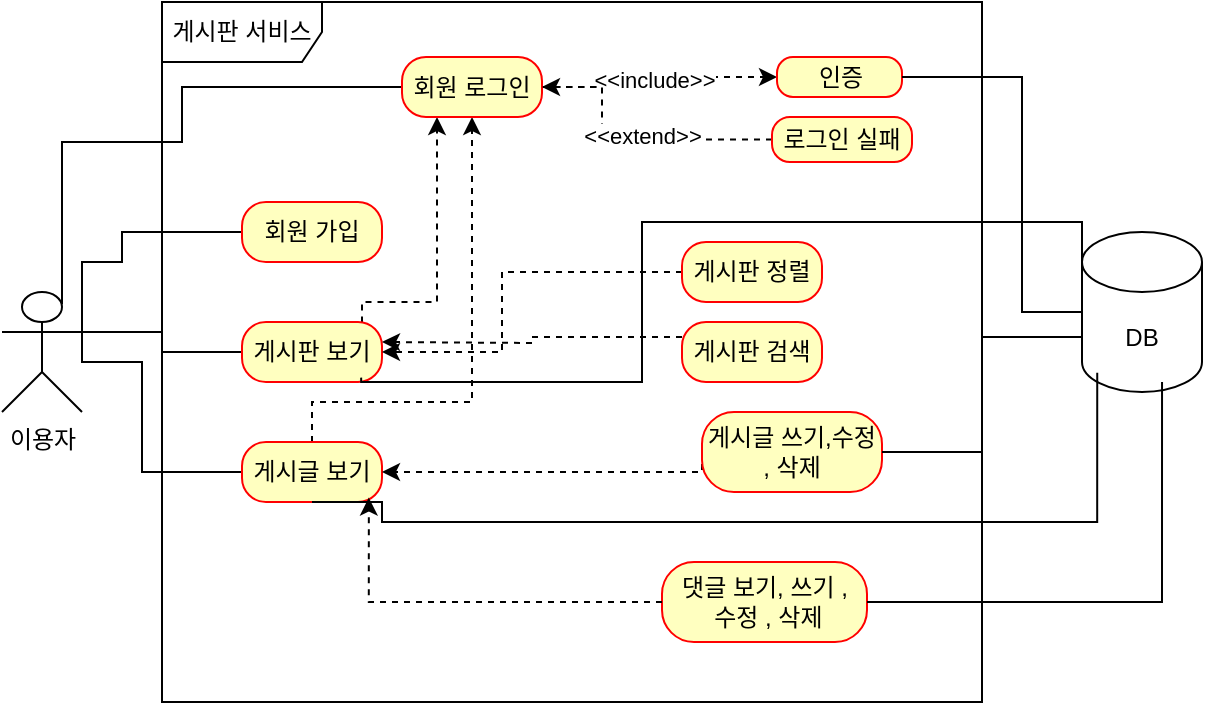 <mxfile version="27.1.1">
  <diagram name="페이지-1" id="dcy9qVcZz-aWITaqnOav">
    <mxGraphModel dx="930" dy="621" grid="1" gridSize="10" guides="1" tooltips="1" connect="1" arrows="1" fold="1" page="1" pageScale="1" pageWidth="827" pageHeight="1169" math="0" shadow="0">
      <root>
        <mxCell id="0" />
        <mxCell id="1" parent="0" />
        <mxCell id="1StAMrtWlvSxKoBdo9CY-22" style="edgeStyle=orthogonalEdgeStyle;rounded=0;orthogonalLoop=1;jettySize=auto;html=1;exitX=0.75;exitY=0.1;exitDx=0;exitDy=0;exitPerimeter=0;entryX=0;entryY=0.5;entryDx=0;entryDy=0;endArrow=none;startFill=0;" edge="1" parent="1" source="1StAMrtWlvSxKoBdo9CY-1" target="1StAMrtWlvSxKoBdo9CY-12">
          <mxGeometry relative="1" as="geometry">
            <Array as="points">
              <mxPoint x="90" y="150" />
              <mxPoint x="150" y="150" />
              <mxPoint x="150" y="123" />
            </Array>
          </mxGeometry>
        </mxCell>
        <mxCell id="1StAMrtWlvSxKoBdo9CY-23" style="edgeStyle=orthogonalEdgeStyle;rounded=0;orthogonalLoop=1;jettySize=auto;html=1;exitX=1;exitY=0.333;exitDx=0;exitDy=0;exitPerimeter=0;entryX=0;entryY=0.5;entryDx=0;entryDy=0;endArrow=none;startFill=0;" edge="1" parent="1" source="1StAMrtWlvSxKoBdo9CY-1" target="1StAMrtWlvSxKoBdo9CY-8">
          <mxGeometry relative="1" as="geometry">
            <Array as="points">
              <mxPoint x="100" y="210" />
              <mxPoint x="120" y="210" />
              <mxPoint x="120" y="195" />
            </Array>
          </mxGeometry>
        </mxCell>
        <mxCell id="1StAMrtWlvSxKoBdo9CY-24" style="edgeStyle=orthogonalEdgeStyle;rounded=0;orthogonalLoop=1;jettySize=auto;html=1;exitX=1;exitY=0.333;exitDx=0;exitDy=0;exitPerimeter=0;entryX=0;entryY=0.5;entryDx=0;entryDy=0;endArrow=none;startFill=0;" edge="1" parent="1" source="1StAMrtWlvSxKoBdo9CY-1" target="1StAMrtWlvSxKoBdo9CY-10">
          <mxGeometry relative="1" as="geometry" />
        </mxCell>
        <mxCell id="1StAMrtWlvSxKoBdo9CY-25" style="edgeStyle=orthogonalEdgeStyle;rounded=0;orthogonalLoop=1;jettySize=auto;html=1;exitX=1;exitY=0.333;exitDx=0;exitDy=0;exitPerimeter=0;entryX=0;entryY=0.5;entryDx=0;entryDy=0;endArrow=none;startFill=0;" edge="1" parent="1" source="1StAMrtWlvSxKoBdo9CY-1" target="1StAMrtWlvSxKoBdo9CY-11">
          <mxGeometry relative="1" as="geometry">
            <Array as="points">
              <mxPoint x="100" y="260" />
              <mxPoint x="130" y="260" />
              <mxPoint x="130" y="315" />
            </Array>
          </mxGeometry>
        </mxCell>
        <mxCell id="1StAMrtWlvSxKoBdo9CY-1" value="이용자" style="shape=umlActor;verticalLabelPosition=bottom;verticalAlign=top;html=1;outlineConnect=0;" vertex="1" parent="1">
          <mxGeometry x="60" y="225" width="40" height="60" as="geometry" />
        </mxCell>
        <mxCell id="1StAMrtWlvSxKoBdo9CY-5" value="게시판&amp;nbsp;&lt;span style=&quot;background-color: transparent; color: light-dark(rgb(0, 0, 0), rgb(255, 255, 255));&quot;&gt;서비스&lt;/span&gt;" style="shape=umlFrame;whiteSpace=wrap;html=1;pointerEvents=0;width=80;height=30;" vertex="1" parent="1">
          <mxGeometry x="140" y="80" width="410" height="350" as="geometry" />
        </mxCell>
        <mxCell id="1StAMrtWlvSxKoBdo9CY-8" value="회원 가입" style="rounded=1;whiteSpace=wrap;html=1;arcSize=40;fontColor=#000000;fillColor=#ffffc0;strokeColor=#ff0000;" vertex="1" parent="1">
          <mxGeometry x="180" y="180" width="70" height="30" as="geometry" />
        </mxCell>
        <mxCell id="1StAMrtWlvSxKoBdo9CY-30" style="edgeStyle=orthogonalEdgeStyle;rounded=0;orthogonalLoop=1;jettySize=auto;html=1;exitX=1;exitY=0;exitDx=0;exitDy=0;entryX=0.25;entryY=1;entryDx=0;entryDy=0;dashed=1;" edge="1" parent="1" target="1StAMrtWlvSxKoBdo9CY-12">
          <mxGeometry relative="1" as="geometry">
            <mxPoint x="240" y="246.25" as="sourcePoint" />
            <mxPoint x="285" y="143.75" as="targetPoint" />
            <Array as="points">
              <mxPoint x="240" y="230" />
              <mxPoint x="278" y="230" />
            </Array>
          </mxGeometry>
        </mxCell>
        <mxCell id="1StAMrtWlvSxKoBdo9CY-10" value="게시판 보기" style="rounded=1;whiteSpace=wrap;html=1;arcSize=40;fontColor=#000000;fillColor=#ffffc0;strokeColor=#ff0000;" vertex="1" parent="1">
          <mxGeometry x="180" y="240" width="70" height="30" as="geometry" />
        </mxCell>
        <mxCell id="1StAMrtWlvSxKoBdo9CY-31" style="edgeStyle=orthogonalEdgeStyle;rounded=0;orthogonalLoop=1;jettySize=auto;html=1;exitX=0.5;exitY=0;exitDx=0;exitDy=0;dashed=1;" edge="1" parent="1" source="1StAMrtWlvSxKoBdo9CY-11" target="1StAMrtWlvSxKoBdo9CY-12">
          <mxGeometry relative="1" as="geometry">
            <Array as="points">
              <mxPoint x="215" y="280" />
              <mxPoint x="295" y="280" />
            </Array>
          </mxGeometry>
        </mxCell>
        <mxCell id="1StAMrtWlvSxKoBdo9CY-11" value="게시글 보기" style="rounded=1;whiteSpace=wrap;html=1;arcSize=40;fontColor=#000000;fillColor=#ffffc0;strokeColor=#ff0000;" vertex="1" parent="1">
          <mxGeometry x="180" y="300" width="70" height="30" as="geometry" />
        </mxCell>
        <mxCell id="1StAMrtWlvSxKoBdo9CY-26" style="edgeStyle=orthogonalEdgeStyle;rounded=0;orthogonalLoop=1;jettySize=auto;html=1;exitX=1;exitY=0.5;exitDx=0;exitDy=0;dashed=1;" edge="1" parent="1" source="1StAMrtWlvSxKoBdo9CY-12" target="1StAMrtWlvSxKoBdo9CY-13">
          <mxGeometry relative="1" as="geometry" />
        </mxCell>
        <mxCell id="1StAMrtWlvSxKoBdo9CY-27" value="&amp;lt;&amp;lt;include&amp;gt;&amp;gt;" style="edgeLabel;html=1;align=center;verticalAlign=middle;resizable=0;points=[];" vertex="1" connectable="0" parent="1StAMrtWlvSxKoBdo9CY-26">
          <mxGeometry x="0.02" y="3" relative="1" as="geometry">
            <mxPoint as="offset" />
          </mxGeometry>
        </mxCell>
        <mxCell id="1StAMrtWlvSxKoBdo9CY-12" value="회원 로그인" style="rounded=1;whiteSpace=wrap;html=1;arcSize=40;fontColor=#000000;fillColor=#ffffc0;strokeColor=#ff0000;" vertex="1" parent="1">
          <mxGeometry x="260" y="107.5" width="70" height="30" as="geometry" />
        </mxCell>
        <mxCell id="1StAMrtWlvSxKoBdo9CY-13" value="인증&lt;span style=&quot;color: rgba(0, 0, 0, 0); font-family: monospace; font-size: 0px; text-align: start; text-wrap-mode: nowrap;&quot;&gt;%3CmxGraphModel%3E%3Croot%3E%3CmxCell%20id%3D%220%22%2F%3E%3CmxCell%20id%3D%221%22%20parent%3D%220%22%2F%3E%3CmxCell%20id%3D%222%22%20value%3D%22%EA%B2%8C%EC%8B%9C%EA%B8%80%20%EC%93%B0%EA%B8%B0%2C%EC%88%98%EC%A0%95%20%2C%20%EC%82%AD%EC%A0%9C%22%20style%3D%22rounded%3D1%3BwhiteSpace%3Dwrap%3Bhtml%3D1%3BarcSize%3D40%3BfontColor%3D%23000000%3BfillColor%3D%23ffffc0%3BstrokeColor%3D%23ff0000%3B%22%20vertex%3D%221%22%20parent%3D%221%22%3E%3CmxGeometry%20x%3D%22180%22%20y%3D%22260%22%20width%3D%2270%22%20height%3D%2230%22%20as%3D%22geometry%22%2F%3E%3C%2FmxCell%3E%3C%2Froot%3E%3C%2FmxGraphModel%3E&lt;/span&gt;" style="rounded=1;whiteSpace=wrap;html=1;arcSize=40;fontColor=#000000;fillColor=#ffffc0;strokeColor=#ff0000;" vertex="1" parent="1">
          <mxGeometry x="447.5" y="107.5" width="62.5" height="20" as="geometry" />
        </mxCell>
        <mxCell id="1StAMrtWlvSxKoBdo9CY-33" style="edgeStyle=orthogonalEdgeStyle;rounded=0;orthogonalLoop=1;jettySize=auto;html=1;exitX=0;exitY=0.25;exitDx=0;exitDy=0;dashed=1;" edge="1" parent="1" source="1StAMrtWlvSxKoBdo9CY-14">
          <mxGeometry relative="1" as="geometry">
            <mxPoint x="250" y="250" as="targetPoint" />
          </mxGeometry>
        </mxCell>
        <mxCell id="1StAMrtWlvSxKoBdo9CY-14" value="게시판 검색" style="rounded=1;whiteSpace=wrap;html=1;arcSize=40;fontColor=#000000;fillColor=#ffffc0;strokeColor=#ff0000;" vertex="1" parent="1">
          <mxGeometry x="400" y="240" width="70" height="30" as="geometry" />
        </mxCell>
        <mxCell id="1StAMrtWlvSxKoBdo9CY-32" style="edgeStyle=orthogonalEdgeStyle;rounded=0;orthogonalLoop=1;jettySize=auto;html=1;exitX=0;exitY=0.5;exitDx=0;exitDy=0;entryX=1;entryY=0.5;entryDx=0;entryDy=0;dashed=1;" edge="1" parent="1" source="1StAMrtWlvSxKoBdo9CY-15" target="1StAMrtWlvSxKoBdo9CY-10">
          <mxGeometry relative="1" as="geometry">
            <Array as="points">
              <mxPoint x="310" y="215" />
              <mxPoint x="310" y="255" />
            </Array>
          </mxGeometry>
        </mxCell>
        <mxCell id="1StAMrtWlvSxKoBdo9CY-15" value="게시판 정렬" style="rounded=1;whiteSpace=wrap;html=1;arcSize=40;fontColor=#000000;fillColor=#ffffc0;strokeColor=#ff0000;" vertex="1" parent="1">
          <mxGeometry x="400" y="200" width="70" height="30" as="geometry" />
        </mxCell>
        <mxCell id="1StAMrtWlvSxKoBdo9CY-34" style="edgeStyle=orthogonalEdgeStyle;rounded=0;orthogonalLoop=1;jettySize=auto;html=1;exitX=0;exitY=0.5;exitDx=0;exitDy=0;dashed=1;" edge="1" parent="1" source="1StAMrtWlvSxKoBdo9CY-16" target="1StAMrtWlvSxKoBdo9CY-11">
          <mxGeometry relative="1" as="geometry">
            <Array as="points">
              <mxPoint x="300" y="315" />
              <mxPoint x="300" y="315" />
            </Array>
          </mxGeometry>
        </mxCell>
        <mxCell id="1StAMrtWlvSxKoBdo9CY-16" value="게시글 쓰기,수정 , 삭제" style="rounded=1;whiteSpace=wrap;html=1;arcSize=40;fontColor=#000000;fillColor=#ffffc0;strokeColor=#ff0000;" vertex="1" parent="1">
          <mxGeometry x="410" y="285" width="90" height="40" as="geometry" />
        </mxCell>
        <mxCell id="1StAMrtWlvSxKoBdo9CY-17" value="댓글 보기, 쓰기 ,&lt;div&gt;&amp;nbsp;수정 , 삭제&lt;/div&gt;" style="rounded=1;whiteSpace=wrap;html=1;arcSize=40;fontColor=#000000;fillColor=#ffffc0;strokeColor=#ff0000;" vertex="1" parent="1">
          <mxGeometry x="390" y="360" width="102.5" height="40" as="geometry" />
        </mxCell>
        <mxCell id="1StAMrtWlvSxKoBdo9CY-28" style="edgeStyle=orthogonalEdgeStyle;rounded=0;orthogonalLoop=1;jettySize=auto;html=1;exitX=0;exitY=0.5;exitDx=0;exitDy=0;entryX=1;entryY=0.5;entryDx=0;entryDy=0;dashed=1;" edge="1" parent="1" source="1StAMrtWlvSxKoBdo9CY-18" target="1StAMrtWlvSxKoBdo9CY-12">
          <mxGeometry relative="1" as="geometry">
            <Array as="points">
              <mxPoint x="360" y="149" />
              <mxPoint x="360" y="123" />
            </Array>
          </mxGeometry>
        </mxCell>
        <mxCell id="1StAMrtWlvSxKoBdo9CY-29" value="&amp;lt;&amp;lt;extend&amp;gt;&amp;gt;" style="edgeLabel;html=1;align=center;verticalAlign=middle;resizable=0;points=[];" vertex="1" connectable="0" parent="1StAMrtWlvSxKoBdo9CY-28">
          <mxGeometry x="-0.081" y="-2" relative="1" as="geometry">
            <mxPoint as="offset" />
          </mxGeometry>
        </mxCell>
        <mxCell id="1StAMrtWlvSxKoBdo9CY-18" value="로그인 실패" style="rounded=1;whiteSpace=wrap;html=1;arcSize=40;fontColor=#000000;fillColor=#ffffc0;strokeColor=#ff0000;" vertex="1" parent="1">
          <mxGeometry x="445" y="137.5" width="70" height="22.5" as="geometry" />
        </mxCell>
        <mxCell id="1StAMrtWlvSxKoBdo9CY-35" style="edgeStyle=orthogonalEdgeStyle;rounded=0;orthogonalLoop=1;jettySize=auto;html=1;exitX=0;exitY=0.5;exitDx=0;exitDy=0;entryX=0.906;entryY=0.927;entryDx=0;entryDy=0;entryPerimeter=0;dashed=1;" edge="1" parent="1" source="1StAMrtWlvSxKoBdo9CY-17" target="1StAMrtWlvSxKoBdo9CY-11">
          <mxGeometry relative="1" as="geometry" />
        </mxCell>
        <mxCell id="1StAMrtWlvSxKoBdo9CY-36" value="DB" style="shape=cylinder3;whiteSpace=wrap;html=1;boundedLbl=1;backgroundOutline=1;size=15;" vertex="1" parent="1">
          <mxGeometry x="600" y="195" width="60" height="80" as="geometry" />
        </mxCell>
        <mxCell id="1StAMrtWlvSxKoBdo9CY-37" style="edgeStyle=orthogonalEdgeStyle;rounded=0;orthogonalLoop=1;jettySize=auto;html=1;exitX=1;exitY=0.5;exitDx=0;exitDy=0;entryX=0;entryY=0.5;entryDx=0;entryDy=0;entryPerimeter=0;endArrow=none;startFill=0;" edge="1" parent="1" source="1StAMrtWlvSxKoBdo9CY-13" target="1StAMrtWlvSxKoBdo9CY-36">
          <mxGeometry relative="1" as="geometry">
            <Array as="points">
              <mxPoint x="570" y="117" />
              <mxPoint x="570" y="235" />
            </Array>
          </mxGeometry>
        </mxCell>
        <mxCell id="1StAMrtWlvSxKoBdo9CY-39" style="edgeStyle=orthogonalEdgeStyle;rounded=0;orthogonalLoop=1;jettySize=auto;html=1;exitX=0.851;exitY=0.927;exitDx=0;exitDy=0;entryX=0;entryY=0;entryDx=0;entryDy=15;entryPerimeter=0;exitPerimeter=0;endArrow=none;startFill=0;" edge="1" parent="1" source="1StAMrtWlvSxKoBdo9CY-10" target="1StAMrtWlvSxKoBdo9CY-36">
          <mxGeometry relative="1" as="geometry">
            <Array as="points">
              <mxPoint x="240" y="270" />
              <mxPoint x="380" y="270" />
              <mxPoint x="380" y="190" />
              <mxPoint x="600" y="190" />
            </Array>
          </mxGeometry>
        </mxCell>
        <mxCell id="1StAMrtWlvSxKoBdo9CY-40" style="edgeStyle=orthogonalEdgeStyle;rounded=0;orthogonalLoop=1;jettySize=auto;html=1;exitX=0.5;exitY=1;exitDx=0;exitDy=0;entryX=0.127;entryY=0.88;entryDx=0;entryDy=0;entryPerimeter=0;endArrow=none;startFill=0;" edge="1" parent="1" source="1StAMrtWlvSxKoBdo9CY-11" target="1StAMrtWlvSxKoBdo9CY-36">
          <mxGeometry relative="1" as="geometry">
            <Array as="points">
              <mxPoint x="250" y="330" />
              <mxPoint x="250" y="340" />
              <mxPoint x="608" y="340" />
            </Array>
          </mxGeometry>
        </mxCell>
        <mxCell id="1StAMrtWlvSxKoBdo9CY-42" style="edgeStyle=orthogonalEdgeStyle;rounded=0;orthogonalLoop=1;jettySize=auto;html=1;exitX=1;exitY=0.5;exitDx=0;exitDy=0;entryX=0;entryY=0;entryDx=0;entryDy=52.5;entryPerimeter=0;endArrow=none;startFill=0;" edge="1" parent="1" source="1StAMrtWlvSxKoBdo9CY-16" target="1StAMrtWlvSxKoBdo9CY-36">
          <mxGeometry relative="1" as="geometry" />
        </mxCell>
        <mxCell id="1StAMrtWlvSxKoBdo9CY-43" style="edgeStyle=orthogonalEdgeStyle;rounded=0;orthogonalLoop=1;jettySize=auto;html=1;exitX=1;exitY=0.5;exitDx=0;exitDy=0;entryX=0.667;entryY=0.938;entryDx=0;entryDy=0;entryPerimeter=0;endArrow=none;startFill=0;" edge="1" parent="1" source="1StAMrtWlvSxKoBdo9CY-17" target="1StAMrtWlvSxKoBdo9CY-36">
          <mxGeometry relative="1" as="geometry" />
        </mxCell>
      </root>
    </mxGraphModel>
  </diagram>
</mxfile>
